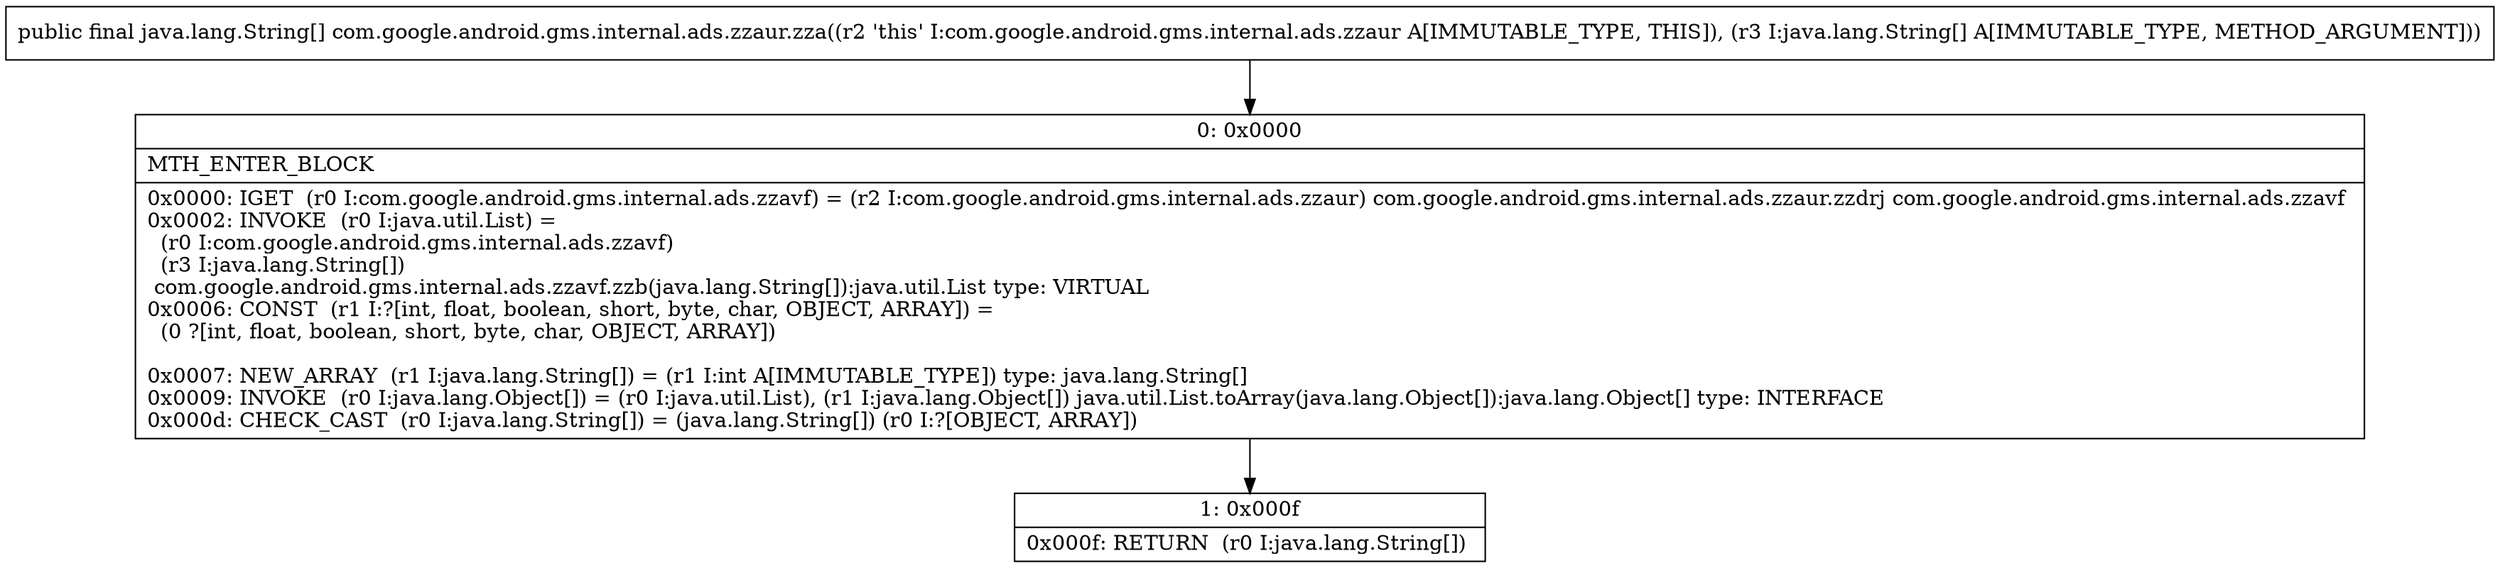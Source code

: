digraph "CFG forcom.google.android.gms.internal.ads.zzaur.zza([Ljava\/lang\/String;)[Ljava\/lang\/String;" {
Node_0 [shape=record,label="{0\:\ 0x0000|MTH_ENTER_BLOCK\l|0x0000: IGET  (r0 I:com.google.android.gms.internal.ads.zzavf) = (r2 I:com.google.android.gms.internal.ads.zzaur) com.google.android.gms.internal.ads.zzaur.zzdrj com.google.android.gms.internal.ads.zzavf \l0x0002: INVOKE  (r0 I:java.util.List) = \l  (r0 I:com.google.android.gms.internal.ads.zzavf)\l  (r3 I:java.lang.String[])\l com.google.android.gms.internal.ads.zzavf.zzb(java.lang.String[]):java.util.List type: VIRTUAL \l0x0006: CONST  (r1 I:?[int, float, boolean, short, byte, char, OBJECT, ARRAY]) = \l  (0 ?[int, float, boolean, short, byte, char, OBJECT, ARRAY])\l \l0x0007: NEW_ARRAY  (r1 I:java.lang.String[]) = (r1 I:int A[IMMUTABLE_TYPE]) type: java.lang.String[] \l0x0009: INVOKE  (r0 I:java.lang.Object[]) = (r0 I:java.util.List), (r1 I:java.lang.Object[]) java.util.List.toArray(java.lang.Object[]):java.lang.Object[] type: INTERFACE \l0x000d: CHECK_CAST  (r0 I:java.lang.String[]) = (java.lang.String[]) (r0 I:?[OBJECT, ARRAY]) \l}"];
Node_1 [shape=record,label="{1\:\ 0x000f|0x000f: RETURN  (r0 I:java.lang.String[]) \l}"];
MethodNode[shape=record,label="{public final java.lang.String[] com.google.android.gms.internal.ads.zzaur.zza((r2 'this' I:com.google.android.gms.internal.ads.zzaur A[IMMUTABLE_TYPE, THIS]), (r3 I:java.lang.String[] A[IMMUTABLE_TYPE, METHOD_ARGUMENT])) }"];
MethodNode -> Node_0;
Node_0 -> Node_1;
}

